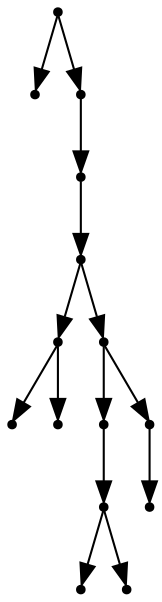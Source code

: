 digraph {
  14 [shape=point];
  0 [shape=point];
  13 [shape=point];
  12 [shape=point];
  11 [shape=point];
  3 [shape=point];
  1 [shape=point];
  2 [shape=point];
  10 [shape=point];
  7 [shape=point];
  6 [shape=point];
  4 [shape=point];
  5 [shape=point];
  9 [shape=point];
  8 [shape=point];
14 -> 0;
14 -> 13;
13 -> 12;
12 -> 11;
11 -> 3;
3 -> 1;
3 -> 2;
11 -> 10;
10 -> 7;
7 -> 6;
6 -> 4;
6 -> 5;
10 -> 9;
9 -> 8;
}
